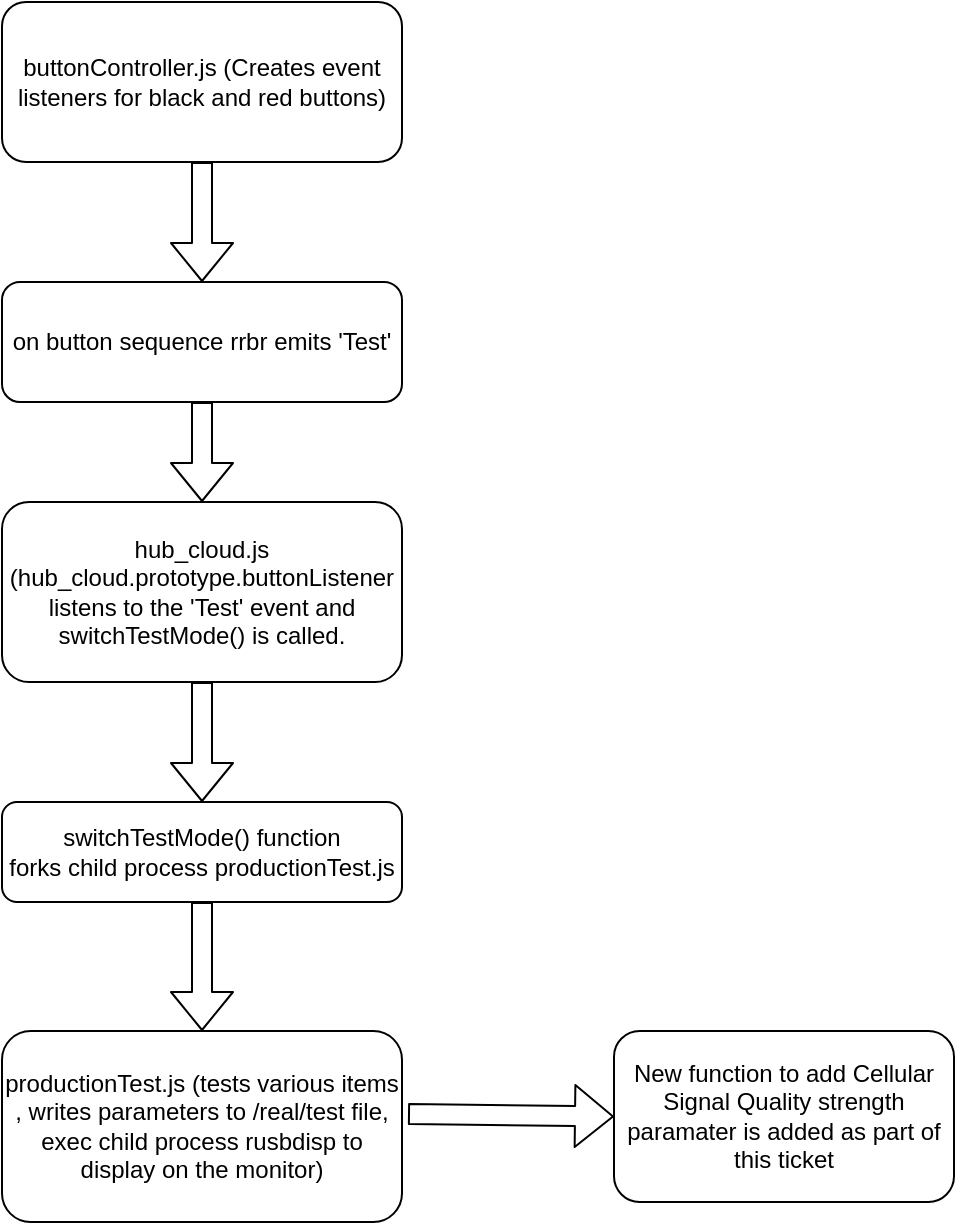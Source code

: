 <mxfile version="14.9.2" type="github"><diagram id="C5RBs43oDa-KdzZeNtuy" name="Page-1"><mxGraphModel dx="1422" dy="793" grid="1" gridSize="10" guides="1" tooltips="1" connect="1" arrows="1" fold="1" page="1" pageScale="1" pageWidth="827" pageHeight="1169" math="0" shadow="0"><root><mxCell id="WIyWlLk6GJQsqaUBKTNV-0"/><mxCell id="WIyWlLk6GJQsqaUBKTNV-1" parent="WIyWlLk6GJQsqaUBKTNV-0"/><mxCell id="WIyWlLk6GJQsqaUBKTNV-3" value="buttonController.js (Creates event listeners for black and red buttons)" style="rounded=1;whiteSpace=wrap;html=1;fontSize=12;glass=0;strokeWidth=1;shadow=0;" parent="WIyWlLk6GJQsqaUBKTNV-1" vertex="1"><mxGeometry x="214" y="50" width="200" height="80" as="geometry"/></mxCell><mxCell id="zpHklPMK-VwTs3uwDgyJ-0" value="on button sequence rrbr emits 'Test'" style="rounded=1;whiteSpace=wrap;html=1;" vertex="1" parent="WIyWlLk6GJQsqaUBKTNV-1"><mxGeometry x="214" y="190" width="200" height="60" as="geometry"/></mxCell><mxCell id="zpHklPMK-VwTs3uwDgyJ-1" value="" style="shape=flexArrow;endArrow=classic;html=1;exitX=0.5;exitY=1;exitDx=0;exitDy=0;entryX=0.5;entryY=0;entryDx=0;entryDy=0;" edge="1" parent="WIyWlLk6GJQsqaUBKTNV-1" source="WIyWlLk6GJQsqaUBKTNV-3" target="zpHklPMK-VwTs3uwDgyJ-0"><mxGeometry width="50" height="50" relative="1" as="geometry"><mxPoint x="134" y="440" as="sourcePoint"/><mxPoint x="184" y="390" as="targetPoint"/></mxGeometry></mxCell><mxCell id="zpHklPMK-VwTs3uwDgyJ-2" value="&lt;div&gt;hub_cloud.js&lt;/div&gt;&lt;div&gt;(hub_cloud.prototype.buttonListener&lt;/div&gt;&lt;div&gt;listens to the 'Test' event and switchTestMode() is called.&lt;br&gt;&lt;/div&gt;" style="rounded=1;whiteSpace=wrap;html=1;" vertex="1" parent="WIyWlLk6GJQsqaUBKTNV-1"><mxGeometry x="214" y="300" width="200" height="90" as="geometry"/></mxCell><mxCell id="zpHklPMK-VwTs3uwDgyJ-3" value="switchTestMode() function&lt;br&gt;&lt;div&gt;forks child process productionTest.js&lt;/div&gt;" style="rounded=1;whiteSpace=wrap;html=1;" vertex="1" parent="WIyWlLk6GJQsqaUBKTNV-1"><mxGeometry x="214" y="450" width="200" height="50" as="geometry"/></mxCell><mxCell id="zpHklPMK-VwTs3uwDgyJ-4" value="productionTest.js (tests various items , writes parameters to /real/test file, exec child process rusbdisp to display on the monitor)" style="rounded=1;whiteSpace=wrap;html=1;" vertex="1" parent="WIyWlLk6GJQsqaUBKTNV-1"><mxGeometry x="214" y="564.5" width="200" height="95.5" as="geometry"/></mxCell><mxCell id="zpHklPMK-VwTs3uwDgyJ-6" value="" style="shape=flexArrow;endArrow=classic;html=1;entryX=0.5;entryY=0;entryDx=0;entryDy=0;exitX=0.5;exitY=1;exitDx=0;exitDy=0;" edge="1" parent="WIyWlLk6GJQsqaUBKTNV-1" source="zpHklPMK-VwTs3uwDgyJ-0" target="zpHklPMK-VwTs3uwDgyJ-2"><mxGeometry width="50" height="50" relative="1" as="geometry"><mxPoint x="304" y="530" as="sourcePoint"/><mxPoint x="354" y="480" as="targetPoint"/></mxGeometry></mxCell><mxCell id="zpHklPMK-VwTs3uwDgyJ-9" value="" style="shape=flexArrow;endArrow=classic;html=1;exitX=0.5;exitY=1;exitDx=0;exitDy=0;entryX=0.5;entryY=0;entryDx=0;entryDy=0;" edge="1" parent="WIyWlLk6GJQsqaUBKTNV-1" source="zpHklPMK-VwTs3uwDgyJ-2" target="zpHklPMK-VwTs3uwDgyJ-3"><mxGeometry width="50" height="50" relative="1" as="geometry"><mxPoint x="304" y="530" as="sourcePoint"/><mxPoint x="354" y="480" as="targetPoint"/></mxGeometry></mxCell><mxCell id="zpHklPMK-VwTs3uwDgyJ-10" value="" style="shape=flexArrow;endArrow=classic;html=1;exitX=0.5;exitY=1;exitDx=0;exitDy=0;entryX=0.5;entryY=0;entryDx=0;entryDy=0;" edge="1" parent="WIyWlLk6GJQsqaUBKTNV-1" source="zpHklPMK-VwTs3uwDgyJ-3" target="zpHklPMK-VwTs3uwDgyJ-4"><mxGeometry width="50" height="50" relative="1" as="geometry"><mxPoint x="304" y="530" as="sourcePoint"/><mxPoint x="354" y="480" as="targetPoint"/></mxGeometry></mxCell><mxCell id="zpHklPMK-VwTs3uwDgyJ-11" value="New function to add Cellular Signal Quality strength paramater is added as part of this ticket" style="rounded=1;whiteSpace=wrap;html=1;" vertex="1" parent="WIyWlLk6GJQsqaUBKTNV-1"><mxGeometry x="520" y="564.5" width="170" height="85.5" as="geometry"/></mxCell><mxCell id="zpHklPMK-VwTs3uwDgyJ-13" value="" style="shape=flexArrow;endArrow=classic;html=1;exitX=1.015;exitY=0.435;exitDx=0;exitDy=0;entryX=0;entryY=0.5;entryDx=0;entryDy=0;exitPerimeter=0;" edge="1" parent="WIyWlLk6GJQsqaUBKTNV-1" source="zpHklPMK-VwTs3uwDgyJ-4" target="zpHklPMK-VwTs3uwDgyJ-11"><mxGeometry width="50" height="50" relative="1" as="geometry"><mxPoint x="380" y="380" as="sourcePoint"/><mxPoint x="518" y="617" as="targetPoint"/></mxGeometry></mxCell></root></mxGraphModel></diagram></mxfile>